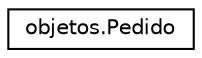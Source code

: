 digraph "Graphical Class Hierarchy"
{
  edge [fontname="Helvetica",fontsize="10",labelfontname="Helvetica",labelfontsize="10"];
  node [fontname="Helvetica",fontsize="10",shape=record];
  rankdir="LR";
  Node0 [label="objetos.Pedido",height=0.2,width=0.4,color="black", fillcolor="white", style="filled",URL="$classobjetos_1_1_pedido.html"];
}
